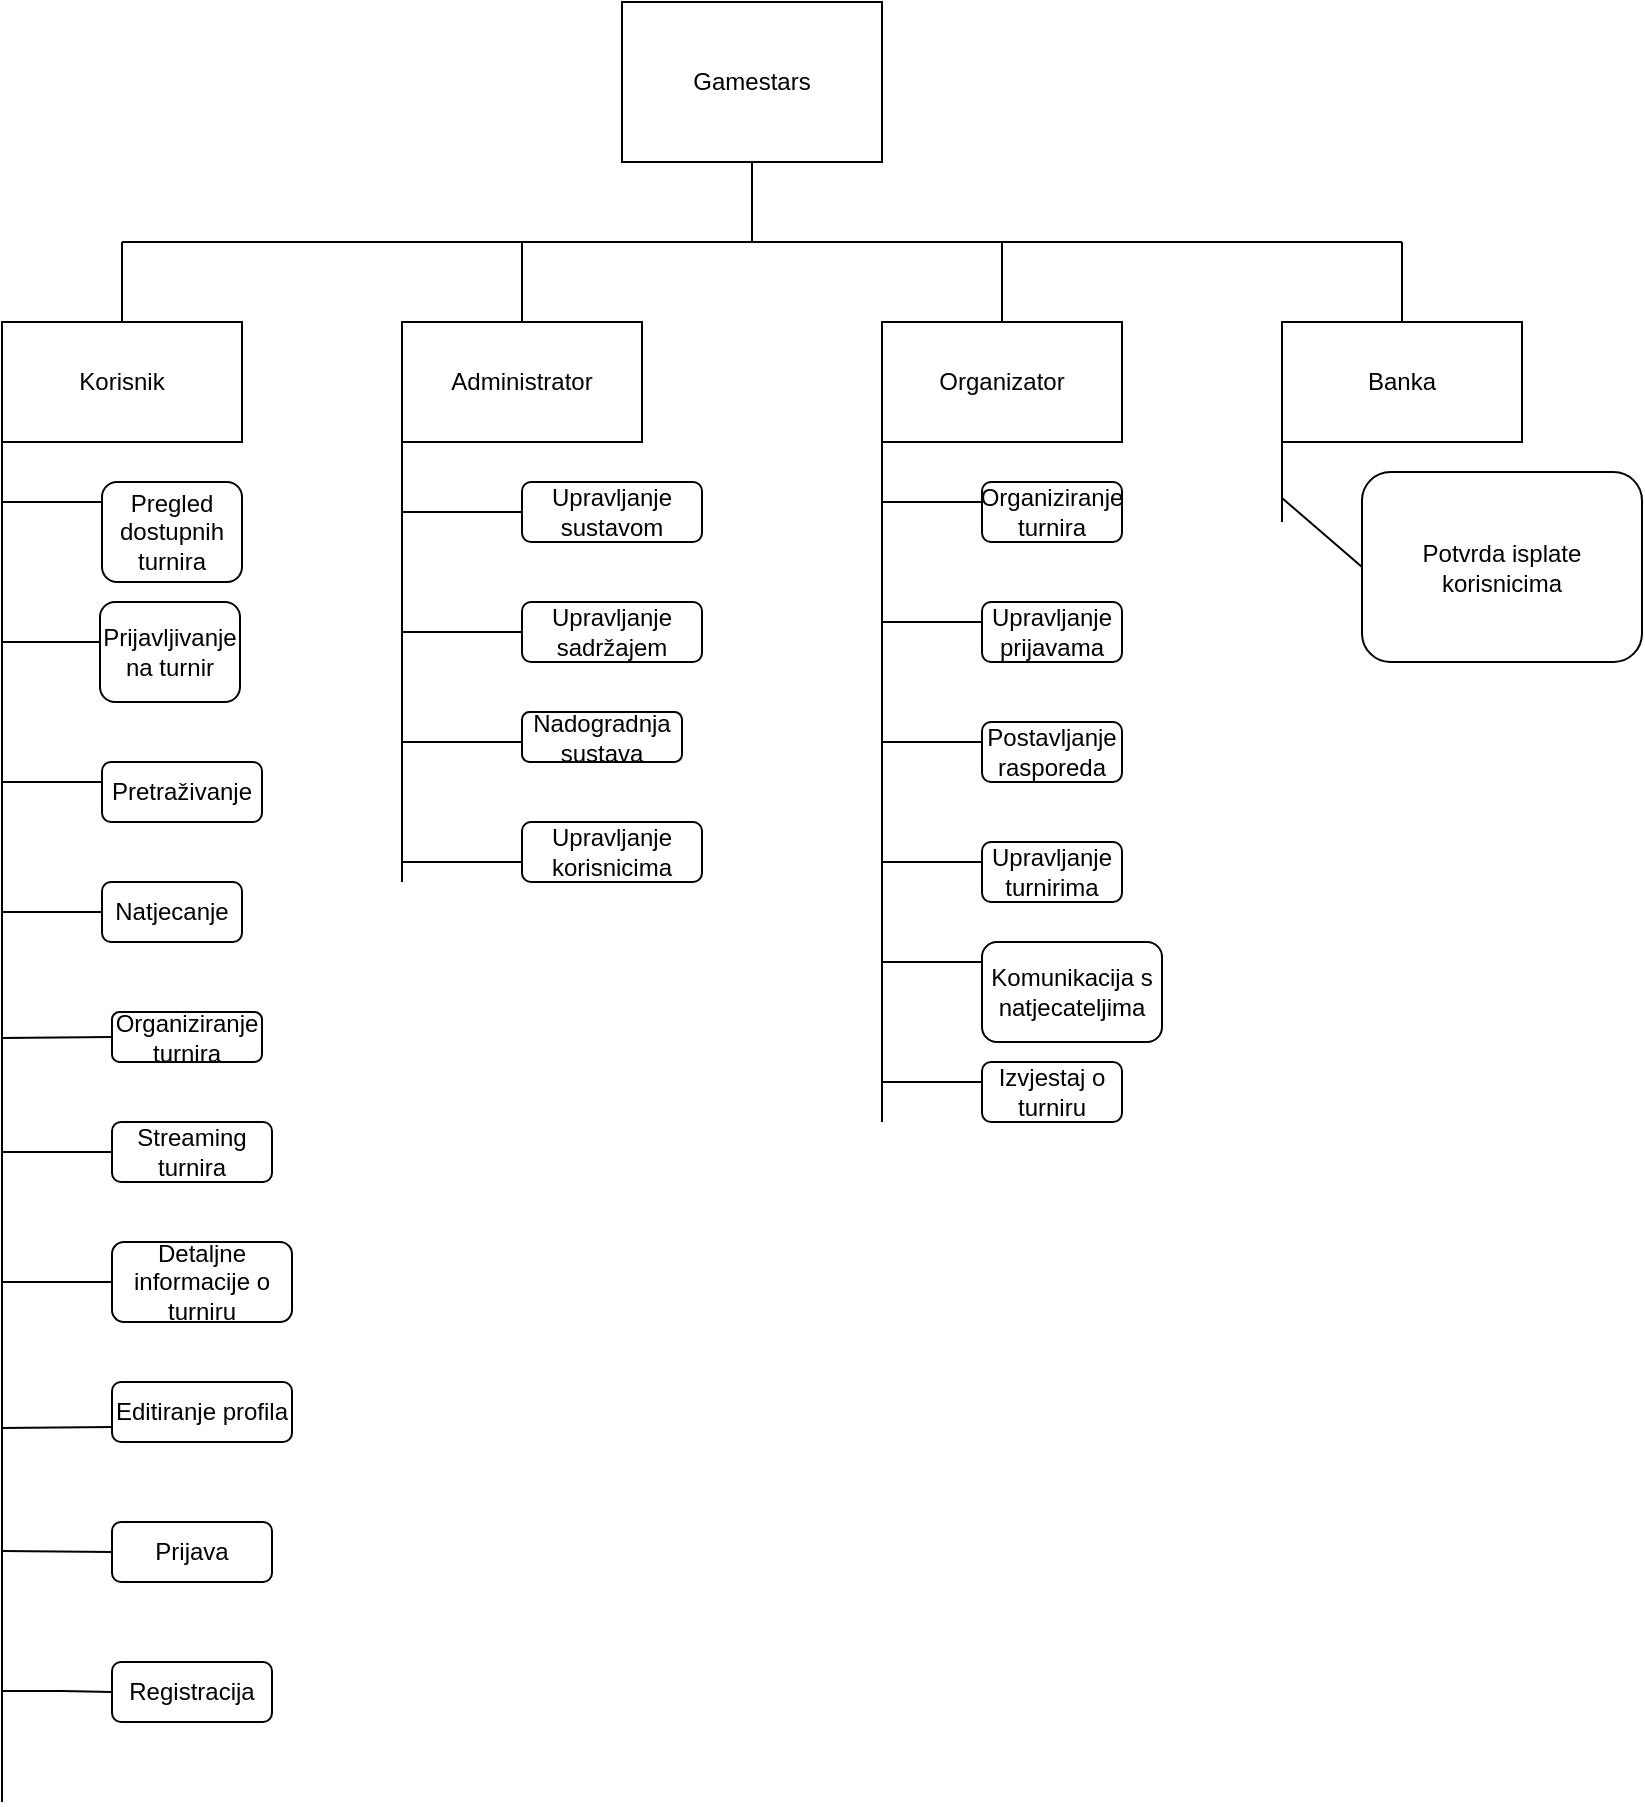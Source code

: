 <mxfile version="24.4.6" type="device">
  <diagram name="Page-1" id="gnlW1tHHjS23UvWknrzd">
    <mxGraphModel dx="880" dy="468" grid="1" gridSize="10" guides="1" tooltips="1" connect="1" arrows="1" fold="1" page="1" pageScale="1" pageWidth="850" pageHeight="1100" math="0" shadow="0">
      <root>
        <mxCell id="0" />
        <mxCell id="1" parent="0" />
        <mxCell id="s3Oylqlyb98TN8yHwnZf-1" value="Gamestars" style="rounded=0;whiteSpace=wrap;html=1;" vertex="1" parent="1">
          <mxGeometry x="330" y="40" width="130" height="80" as="geometry" />
        </mxCell>
        <mxCell id="s3Oylqlyb98TN8yHwnZf-2" value="" style="endArrow=none;html=1;rounded=0;entryX=0.5;entryY=1;entryDx=0;entryDy=0;" edge="1" parent="1" target="s3Oylqlyb98TN8yHwnZf-1">
          <mxGeometry width="50" height="50" relative="1" as="geometry">
            <mxPoint x="395" y="160" as="sourcePoint" />
            <mxPoint x="440" y="280" as="targetPoint" />
          </mxGeometry>
        </mxCell>
        <mxCell id="s3Oylqlyb98TN8yHwnZf-3" value="" style="endArrow=none;html=1;rounded=0;" edge="1" parent="1">
          <mxGeometry width="50" height="50" relative="1" as="geometry">
            <mxPoint x="80" y="160" as="sourcePoint" />
            <mxPoint x="720" y="160" as="targetPoint" />
          </mxGeometry>
        </mxCell>
        <mxCell id="s3Oylqlyb98TN8yHwnZf-4" value="" style="endArrow=none;html=1;rounded=0;" edge="1" parent="1">
          <mxGeometry width="50" height="50" relative="1" as="geometry">
            <mxPoint x="80" y="200" as="sourcePoint" />
            <mxPoint x="80" y="160" as="targetPoint" />
          </mxGeometry>
        </mxCell>
        <mxCell id="s3Oylqlyb98TN8yHwnZf-5" value="" style="endArrow=none;html=1;rounded=0;" edge="1" parent="1">
          <mxGeometry width="50" height="50" relative="1" as="geometry">
            <mxPoint x="280" y="200" as="sourcePoint" />
            <mxPoint x="280" y="160" as="targetPoint" />
          </mxGeometry>
        </mxCell>
        <mxCell id="s3Oylqlyb98TN8yHwnZf-6" value="" style="endArrow=none;html=1;rounded=0;" edge="1" parent="1">
          <mxGeometry width="50" height="50" relative="1" as="geometry">
            <mxPoint x="520" y="200" as="sourcePoint" />
            <mxPoint x="520" y="160" as="targetPoint" />
          </mxGeometry>
        </mxCell>
        <mxCell id="s3Oylqlyb98TN8yHwnZf-7" value="" style="endArrow=none;html=1;rounded=0;" edge="1" parent="1">
          <mxGeometry width="50" height="50" relative="1" as="geometry">
            <mxPoint x="720" y="200" as="sourcePoint" />
            <mxPoint x="720" y="160" as="targetPoint" />
          </mxGeometry>
        </mxCell>
        <mxCell id="s3Oylqlyb98TN8yHwnZf-8" value="Korisnik" style="rounded=0;whiteSpace=wrap;html=1;" vertex="1" parent="1">
          <mxGeometry x="20" y="200" width="120" height="60" as="geometry" />
        </mxCell>
        <mxCell id="s3Oylqlyb98TN8yHwnZf-9" value="" style="endArrow=none;html=1;rounded=0;entryX=0;entryY=1;entryDx=0;entryDy=0;" edge="1" parent="1" target="s3Oylqlyb98TN8yHwnZf-8">
          <mxGeometry width="50" height="50" relative="1" as="geometry">
            <mxPoint x="20" y="510" as="sourcePoint" />
            <mxPoint x="440" y="280" as="targetPoint" />
          </mxGeometry>
        </mxCell>
        <mxCell id="s3Oylqlyb98TN8yHwnZf-10" value="Administrator" style="rounded=0;whiteSpace=wrap;html=1;" vertex="1" parent="1">
          <mxGeometry x="220" y="200" width="120" height="60" as="geometry" />
        </mxCell>
        <mxCell id="s3Oylqlyb98TN8yHwnZf-11" value="Organizator" style="rounded=0;whiteSpace=wrap;html=1;" vertex="1" parent="1">
          <mxGeometry x="460" y="200" width="120" height="60" as="geometry" />
        </mxCell>
        <mxCell id="s3Oylqlyb98TN8yHwnZf-12" value="Banka" style="rounded=0;whiteSpace=wrap;html=1;" vertex="1" parent="1">
          <mxGeometry x="660" y="200" width="120" height="60" as="geometry" />
        </mxCell>
        <mxCell id="s3Oylqlyb98TN8yHwnZf-13" value="" style="endArrow=none;html=1;rounded=0;" edge="1" parent="1">
          <mxGeometry width="50" height="50" relative="1" as="geometry">
            <mxPoint x="20" y="290" as="sourcePoint" />
            <mxPoint x="70" y="290" as="targetPoint" />
          </mxGeometry>
        </mxCell>
        <mxCell id="s3Oylqlyb98TN8yHwnZf-14" value="Pregled dostupnih&lt;div&gt;turnira&lt;/div&gt;" style="rounded=1;whiteSpace=wrap;html=1;" vertex="1" parent="1">
          <mxGeometry x="70" y="280" width="70" height="50" as="geometry" />
        </mxCell>
        <mxCell id="s3Oylqlyb98TN8yHwnZf-15" value="" style="endArrow=none;html=1;rounded=0;" edge="1" parent="1">
          <mxGeometry width="50" height="50" relative="1" as="geometry">
            <mxPoint x="20" y="360" as="sourcePoint" />
            <mxPoint x="70" y="360" as="targetPoint" />
            <Array as="points">
              <mxPoint x="60" y="360" />
            </Array>
          </mxGeometry>
        </mxCell>
        <mxCell id="s3Oylqlyb98TN8yHwnZf-16" value="Prijavljivanje na turnir" style="rounded=1;whiteSpace=wrap;html=1;" vertex="1" parent="1">
          <mxGeometry x="69" y="340" width="70" height="50" as="geometry" />
        </mxCell>
        <mxCell id="s3Oylqlyb98TN8yHwnZf-17" value="Pretraživanje" style="rounded=1;whiteSpace=wrap;html=1;" vertex="1" parent="1">
          <mxGeometry x="70" y="420" width="80" height="30" as="geometry" />
        </mxCell>
        <mxCell id="s3Oylqlyb98TN8yHwnZf-18" value="" style="endArrow=none;html=1;rounded=0;" edge="1" parent="1">
          <mxGeometry width="50" height="50" relative="1" as="geometry">
            <mxPoint x="20" y="430" as="sourcePoint" />
            <mxPoint x="70" y="430" as="targetPoint" />
          </mxGeometry>
        </mxCell>
        <mxCell id="s3Oylqlyb98TN8yHwnZf-19" value="Organiziranje turnira" style="rounded=1;whiteSpace=wrap;html=1;" vertex="1" parent="1">
          <mxGeometry x="75" y="545" width="75" height="25" as="geometry" />
        </mxCell>
        <mxCell id="s3Oylqlyb98TN8yHwnZf-20" value="Streaming turnira" style="rounded=1;whiteSpace=wrap;html=1;" vertex="1" parent="1">
          <mxGeometry x="75" y="600" width="80" height="30" as="geometry" />
        </mxCell>
        <mxCell id="s3Oylqlyb98TN8yHwnZf-21" value="" style="endArrow=none;html=1;rounded=0;" edge="1" parent="1">
          <mxGeometry width="50" height="50" relative="1" as="geometry">
            <mxPoint x="20" y="640" as="sourcePoint" />
            <mxPoint x="20" y="510" as="targetPoint" />
          </mxGeometry>
        </mxCell>
        <mxCell id="s3Oylqlyb98TN8yHwnZf-22" value="" style="endArrow=none;html=1;rounded=0;" edge="1" parent="1" source="s3Oylqlyb98TN8yHwnZf-24">
          <mxGeometry width="50" height="50" relative="1" as="geometry">
            <mxPoint x="20" y="500" as="sourcePoint" />
            <mxPoint x="80" y="500" as="targetPoint" />
          </mxGeometry>
        </mxCell>
        <mxCell id="s3Oylqlyb98TN8yHwnZf-23" value="" style="endArrow=none;html=1;rounded=0;" edge="1" parent="1" target="s3Oylqlyb98TN8yHwnZf-24">
          <mxGeometry width="50" height="50" relative="1" as="geometry">
            <mxPoint x="20" y="495" as="sourcePoint" />
            <mxPoint x="80" y="500" as="targetPoint" />
          </mxGeometry>
        </mxCell>
        <mxCell id="s3Oylqlyb98TN8yHwnZf-24" value="Natjecanje" style="rounded=1;whiteSpace=wrap;html=1;" vertex="1" parent="1">
          <mxGeometry x="70" y="480" width="70" height="30" as="geometry" />
        </mxCell>
        <mxCell id="s3Oylqlyb98TN8yHwnZf-25" value="" style="endArrow=none;html=1;rounded=0;entryX=0;entryY=0.5;entryDx=0;entryDy=0;" edge="1" parent="1" target="s3Oylqlyb98TN8yHwnZf-19">
          <mxGeometry width="50" height="50" relative="1" as="geometry">
            <mxPoint x="20" y="558" as="sourcePoint" />
            <mxPoint x="440" y="480" as="targetPoint" />
          </mxGeometry>
        </mxCell>
        <mxCell id="s3Oylqlyb98TN8yHwnZf-26" value="" style="endArrow=none;html=1;rounded=0;entryX=0;entryY=0.5;entryDx=0;entryDy=0;" edge="1" parent="1" target="s3Oylqlyb98TN8yHwnZf-20">
          <mxGeometry width="50" height="50" relative="1" as="geometry">
            <mxPoint x="20" y="615" as="sourcePoint" />
            <mxPoint x="440" y="380" as="targetPoint" />
          </mxGeometry>
        </mxCell>
        <mxCell id="s3Oylqlyb98TN8yHwnZf-27" value="" style="endArrow=none;html=1;rounded=0;entryX=0;entryY=0.5;entryDx=0;entryDy=0;" edge="1" parent="1" target="s3Oylqlyb98TN8yHwnZf-28">
          <mxGeometry width="50" height="50" relative="1" as="geometry">
            <mxPoint x="20" y="680" as="sourcePoint" />
            <mxPoint x="417" y="600" as="targetPoint" />
          </mxGeometry>
        </mxCell>
        <mxCell id="s3Oylqlyb98TN8yHwnZf-28" value="Detaljne informacije o turniru" style="rounded=1;whiteSpace=wrap;html=1;" vertex="1" parent="1">
          <mxGeometry x="75" y="660" width="90" height="40" as="geometry" />
        </mxCell>
        <mxCell id="s3Oylqlyb98TN8yHwnZf-29" value="" style="endArrow=none;html=1;rounded=0;" edge="1" parent="1">
          <mxGeometry width="50" height="50" relative="1" as="geometry">
            <mxPoint x="20" y="690" as="sourcePoint" />
            <mxPoint x="20" y="640" as="targetPoint" />
          </mxGeometry>
        </mxCell>
        <mxCell id="s3Oylqlyb98TN8yHwnZf-30" value="" style="endArrow=none;html=1;rounded=0;entryX=0;entryY=1;entryDx=0;entryDy=0;" edge="1" parent="1" target="s3Oylqlyb98TN8yHwnZf-10">
          <mxGeometry width="50" height="50" relative="1" as="geometry">
            <mxPoint x="220" y="480" as="sourcePoint" />
            <mxPoint x="130" y="480" as="targetPoint" />
          </mxGeometry>
        </mxCell>
        <mxCell id="s3Oylqlyb98TN8yHwnZf-31" value="Upravljanje sustavom" style="rounded=1;whiteSpace=wrap;html=1;" vertex="1" parent="1">
          <mxGeometry x="280" y="280" width="90" height="30" as="geometry" />
        </mxCell>
        <mxCell id="s3Oylqlyb98TN8yHwnZf-32" value="Upravljanje sadržajem" style="rounded=1;whiteSpace=wrap;html=1;" vertex="1" parent="1">
          <mxGeometry x="280" y="340" width="90" height="30" as="geometry" />
        </mxCell>
        <mxCell id="s3Oylqlyb98TN8yHwnZf-33" value="Nadogradnja sustava" style="rounded=1;whiteSpace=wrap;html=1;" vertex="1" parent="1">
          <mxGeometry x="280" y="395" width="80" height="25" as="geometry" />
        </mxCell>
        <mxCell id="s3Oylqlyb98TN8yHwnZf-34" value="Upravljanje korisnicima" style="rounded=1;whiteSpace=wrap;html=1;" vertex="1" parent="1">
          <mxGeometry x="280" y="450" width="90" height="30" as="geometry" />
        </mxCell>
        <mxCell id="s3Oylqlyb98TN8yHwnZf-37" value="" style="endArrow=none;html=1;rounded=0;entryX=0;entryY=0.5;entryDx=0;entryDy=0;" edge="1" parent="1" target="s3Oylqlyb98TN8yHwnZf-31">
          <mxGeometry width="50" height="50" relative="1" as="geometry">
            <mxPoint x="220" y="295" as="sourcePoint" />
            <mxPoint x="460" y="480" as="targetPoint" />
          </mxGeometry>
        </mxCell>
        <mxCell id="s3Oylqlyb98TN8yHwnZf-38" value="" style="endArrow=none;html=1;rounded=0;entryX=0;entryY=0.5;entryDx=0;entryDy=0;" edge="1" parent="1" target="s3Oylqlyb98TN8yHwnZf-32">
          <mxGeometry width="50" height="50" relative="1" as="geometry">
            <mxPoint x="220" y="355" as="sourcePoint" />
            <mxPoint x="460" y="480" as="targetPoint" />
          </mxGeometry>
        </mxCell>
        <mxCell id="s3Oylqlyb98TN8yHwnZf-39" value="Editiranje profila" style="rounded=1;whiteSpace=wrap;html=1;" vertex="1" parent="1">
          <mxGeometry x="75" y="730" width="90" height="30" as="geometry" />
        </mxCell>
        <mxCell id="s3Oylqlyb98TN8yHwnZf-40" value="" style="endArrow=none;html=1;rounded=0;" edge="1" parent="1">
          <mxGeometry width="50" height="50" relative="1" as="geometry">
            <mxPoint x="20" y="690" as="sourcePoint" />
            <mxPoint x="20" y="940" as="targetPoint" />
            <Array as="points">
              <mxPoint x="20" y="860" />
            </Array>
          </mxGeometry>
        </mxCell>
        <mxCell id="s3Oylqlyb98TN8yHwnZf-41" value="" style="endArrow=none;html=1;rounded=0;entryX=0;entryY=0.75;entryDx=0;entryDy=0;" edge="1" parent="1" target="s3Oylqlyb98TN8yHwnZf-39">
          <mxGeometry width="50" height="50" relative="1" as="geometry">
            <mxPoint x="20" y="753" as="sourcePoint" />
            <mxPoint x="70" y="750" as="targetPoint" />
          </mxGeometry>
        </mxCell>
        <mxCell id="s3Oylqlyb98TN8yHwnZf-42" value="" style="endArrow=none;html=1;rounded=0;" edge="1" parent="1">
          <mxGeometry width="50" height="50" relative="1" as="geometry">
            <mxPoint x="220" y="410" as="sourcePoint" />
            <mxPoint x="280" y="410" as="targetPoint" />
          </mxGeometry>
        </mxCell>
        <mxCell id="s3Oylqlyb98TN8yHwnZf-43" value="" style="endArrow=none;html=1;rounded=0;" edge="1" parent="1">
          <mxGeometry width="50" height="50" relative="1" as="geometry">
            <mxPoint x="220" y="470" as="sourcePoint" />
            <mxPoint x="280" y="470" as="targetPoint" />
          </mxGeometry>
        </mxCell>
        <mxCell id="s3Oylqlyb98TN8yHwnZf-46" value="" style="endArrow=none;html=1;rounded=0;entryX=0;entryY=1;entryDx=0;entryDy=0;" edge="1" parent="1" target="s3Oylqlyb98TN8yHwnZf-11">
          <mxGeometry width="50" height="50" relative="1" as="geometry">
            <mxPoint x="460" y="600" as="sourcePoint" />
            <mxPoint x="460" y="480" as="targetPoint" />
          </mxGeometry>
        </mxCell>
        <mxCell id="s3Oylqlyb98TN8yHwnZf-47" value="" style="endArrow=none;html=1;rounded=0;" edge="1" parent="1">
          <mxGeometry width="50" height="50" relative="1" as="geometry">
            <mxPoint x="460" y="290" as="sourcePoint" />
            <mxPoint x="510" y="290" as="targetPoint" />
          </mxGeometry>
        </mxCell>
        <mxCell id="s3Oylqlyb98TN8yHwnZf-48" value="Organiziranje&lt;div&gt;turnira&lt;/div&gt;" style="rounded=1;whiteSpace=wrap;html=1;" vertex="1" parent="1">
          <mxGeometry x="510" y="280" width="70" height="30" as="geometry" />
        </mxCell>
        <mxCell id="s3Oylqlyb98TN8yHwnZf-49" value="Potvrda isplate korisnicima" style="rounded=1;whiteSpace=wrap;html=1;" vertex="1" parent="1">
          <mxGeometry x="700" y="275" width="140" height="95" as="geometry" />
        </mxCell>
        <mxCell id="s3Oylqlyb98TN8yHwnZf-50" value="" style="endArrow=none;html=1;rounded=0;entryX=0;entryY=1;entryDx=0;entryDy=0;" edge="1" parent="1" target="s3Oylqlyb98TN8yHwnZf-12">
          <mxGeometry width="50" height="50" relative="1" as="geometry">
            <mxPoint x="660" y="300" as="sourcePoint" />
            <mxPoint x="460" y="480" as="targetPoint" />
          </mxGeometry>
        </mxCell>
        <mxCell id="s3Oylqlyb98TN8yHwnZf-51" value="" style="endArrow=none;html=1;rounded=0;entryX=0;entryY=0.5;entryDx=0;entryDy=0;" edge="1" parent="1" target="s3Oylqlyb98TN8yHwnZf-49">
          <mxGeometry width="50" height="50" relative="1" as="geometry">
            <mxPoint x="660" y="288" as="sourcePoint" />
            <mxPoint x="460" y="480" as="targetPoint" />
          </mxGeometry>
        </mxCell>
        <mxCell id="s3Oylqlyb98TN8yHwnZf-54" value="Prijava" style="rounded=1;whiteSpace=wrap;html=1;" vertex="1" parent="1">
          <mxGeometry x="75" y="800" width="80" height="30" as="geometry" />
        </mxCell>
        <mxCell id="s3Oylqlyb98TN8yHwnZf-55" value="Registracija" style="rounded=1;whiteSpace=wrap;html=1;" vertex="1" parent="1">
          <mxGeometry x="75" y="870" width="80" height="30" as="geometry" />
        </mxCell>
        <mxCell id="s3Oylqlyb98TN8yHwnZf-61" value="" style="endArrow=none;html=1;rounded=0;entryX=0;entryY=0.5;entryDx=0;entryDy=0;" edge="1" parent="1" target="s3Oylqlyb98TN8yHwnZf-55">
          <mxGeometry width="50" height="50" relative="1" as="geometry">
            <mxPoint x="20" y="884.5" as="sourcePoint" />
            <mxPoint x="70" y="884.5" as="targetPoint" />
            <Array as="points">
              <mxPoint x="50" y="884.5" />
            </Array>
          </mxGeometry>
        </mxCell>
        <mxCell id="s3Oylqlyb98TN8yHwnZf-62" value="" style="endArrow=none;html=1;rounded=0;entryX=0;entryY=0.5;entryDx=0;entryDy=0;" edge="1" parent="1" target="s3Oylqlyb98TN8yHwnZf-54">
          <mxGeometry width="50" height="50" relative="1" as="geometry">
            <mxPoint x="20" y="814.5" as="sourcePoint" />
            <mxPoint x="70" y="815" as="targetPoint" />
          </mxGeometry>
        </mxCell>
        <mxCell id="s3Oylqlyb98TN8yHwnZf-63" value="" style="endArrow=none;html=1;rounded=0;" edge="1" parent="1">
          <mxGeometry width="50" height="50" relative="1" as="geometry">
            <mxPoint x="460" y="350" as="sourcePoint" />
            <mxPoint x="510" y="350" as="targetPoint" />
          </mxGeometry>
        </mxCell>
        <mxCell id="s3Oylqlyb98TN8yHwnZf-65" value="" style="endArrow=none;html=1;rounded=0;" edge="1" parent="1">
          <mxGeometry width="50" height="50" relative="1" as="geometry">
            <mxPoint x="460" y="410" as="sourcePoint" />
            <mxPoint x="510" y="410" as="targetPoint" />
          </mxGeometry>
        </mxCell>
        <mxCell id="s3Oylqlyb98TN8yHwnZf-66" value="Postavljanje rasporeda" style="rounded=1;whiteSpace=wrap;html=1;" vertex="1" parent="1">
          <mxGeometry x="510" y="400" width="70" height="30" as="geometry" />
        </mxCell>
        <mxCell id="s3Oylqlyb98TN8yHwnZf-67" value="" style="endArrow=none;html=1;rounded=0;" edge="1" parent="1">
          <mxGeometry width="50" height="50" relative="1" as="geometry">
            <mxPoint x="460" y="470" as="sourcePoint" />
            <mxPoint x="510" y="470" as="targetPoint" />
          </mxGeometry>
        </mxCell>
        <mxCell id="s3Oylqlyb98TN8yHwnZf-68" value="&lt;div&gt;Upravljanje turnirima&lt;/div&gt;" style="rounded=1;whiteSpace=wrap;html=1;" vertex="1" parent="1">
          <mxGeometry x="510" y="460" width="70" height="30" as="geometry" />
        </mxCell>
        <mxCell id="s3Oylqlyb98TN8yHwnZf-72" value="Upravljanje prijavama" style="rounded=1;whiteSpace=wrap;html=1;" vertex="1" parent="1">
          <mxGeometry x="510" y="340" width="70" height="30" as="geometry" />
        </mxCell>
        <mxCell id="s3Oylqlyb98TN8yHwnZf-73" value="" style="endArrow=none;html=1;rounded=0;" edge="1" parent="1">
          <mxGeometry width="50" height="50" relative="1" as="geometry">
            <mxPoint x="460" y="520" as="sourcePoint" />
            <mxPoint x="510" y="520" as="targetPoint" />
          </mxGeometry>
        </mxCell>
        <mxCell id="s3Oylqlyb98TN8yHwnZf-74" value="Komunikacija s natjecateljima" style="rounded=1;whiteSpace=wrap;html=1;" vertex="1" parent="1">
          <mxGeometry x="510" y="510" width="90" height="50" as="geometry" />
        </mxCell>
        <mxCell id="s3Oylqlyb98TN8yHwnZf-75" value="" style="endArrow=none;html=1;rounded=0;" edge="1" parent="1">
          <mxGeometry width="50" height="50" relative="1" as="geometry">
            <mxPoint x="460" y="580" as="sourcePoint" />
            <mxPoint x="510" y="580" as="targetPoint" />
          </mxGeometry>
        </mxCell>
        <mxCell id="s3Oylqlyb98TN8yHwnZf-76" value="&lt;div&gt;Izvjestaj o turniru&lt;/div&gt;" style="rounded=1;whiteSpace=wrap;html=1;" vertex="1" parent="1">
          <mxGeometry x="510" y="570" width="70" height="30" as="geometry" />
        </mxCell>
      </root>
    </mxGraphModel>
  </diagram>
</mxfile>

